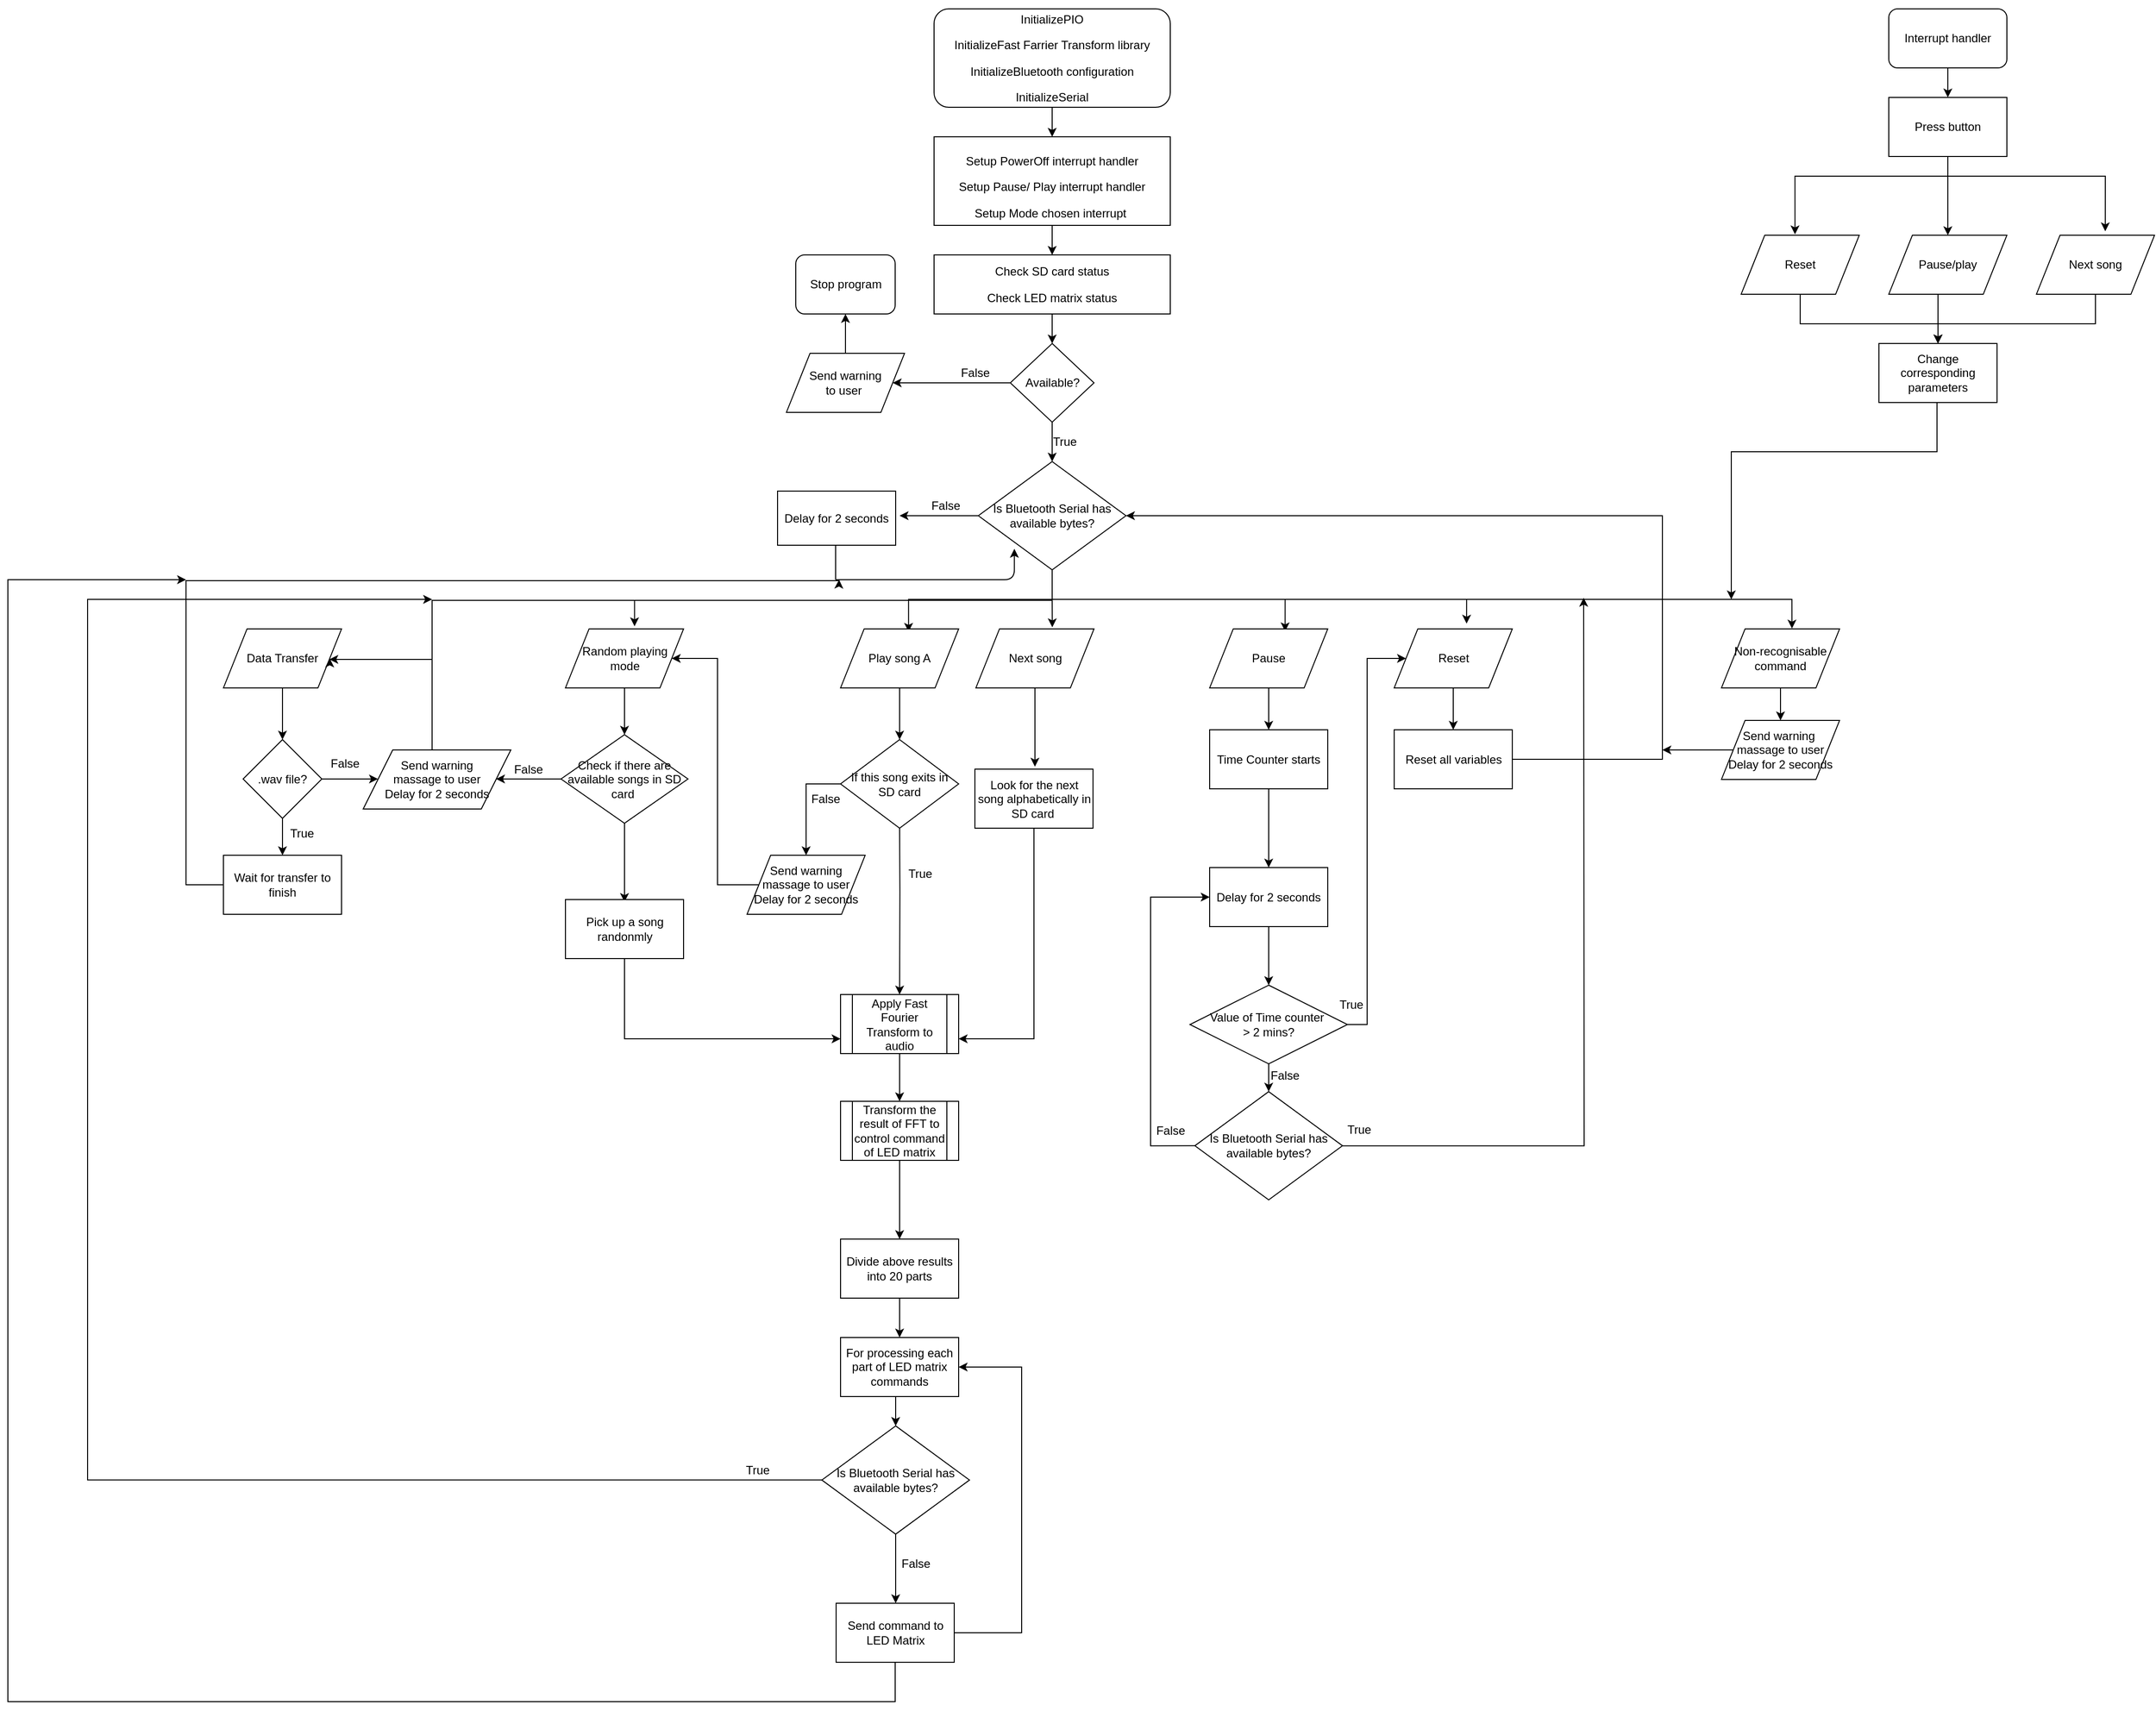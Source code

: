 <mxfile version="10.5.9" type="github"><diagram id="qgmTNaawf4WIQc5Epsuj" name="Page-1"><mxGraphModel dx="2335" dy="868" grid="1" gridSize="10" guides="1" tooltips="1" connect="1" arrows="1" fold="1" page="1" pageScale="1" pageWidth="827" pageHeight="1169" math="0" shadow="0"><root><mxCell id="0"/><mxCell id="1" parent="0"/><mxCell id="iTYSfTyhCpL4P_pHlrUB-6" value="" style="edgeStyle=orthogonalEdgeStyle;rounded=0;orthogonalLoop=1;jettySize=auto;html=1;" parent="1" source="iTYSfTyhCpL4P_pHlrUB-1" target="iTYSfTyhCpL4P_pHlrUB-4" edge="1"><mxGeometry relative="1" as="geometry"/></mxCell><mxCell id="iTYSfTyhCpL4P_pHlrUB-1" value="&lt;p&gt;&lt;span lang=&quot;EN-AU&quot;&gt;InitializePIO&lt;/span&gt;&lt;/p&gt;&lt;p&gt;&lt;span lang=&quot;EN-AU&quot;&gt;InitializeFast Farrier Transform library&lt;/span&gt;&lt;/p&gt;&lt;p&gt;&lt;span lang=&quot;EN-AU&quot;&gt;InitializeBluetooth configuration&lt;/span&gt;&lt;/p&gt;&lt;p&gt;&lt;span lang=&quot;EN-AU&quot;&gt;InitializeSerial&lt;/span&gt;&lt;/p&gt;" style="rounded=1;whiteSpace=wrap;html=1;" parent="1" vertex="1"><mxGeometry x="280" y="30" width="240" height="100" as="geometry"/></mxCell><mxCell id="iTYSfTyhCpL4P_pHlrUB-13" value="" style="edgeStyle=orthogonalEdgeStyle;rounded=0;orthogonalLoop=1;jettySize=auto;html=1;" parent="1" source="iTYSfTyhCpL4P_pHlrUB-4" target="iTYSfTyhCpL4P_pHlrUB-12" edge="1"><mxGeometry relative="1" as="geometry"/></mxCell><mxCell id="iTYSfTyhCpL4P_pHlrUB-4" value="&lt;p&gt;&lt;span lang=&quot;EN-AU&quot;&gt;Setup PowerOff interrupt handler&lt;/span&gt;&lt;/p&gt;&lt;p&gt;&lt;span lang=&quot;EN-AU&quot;&gt;Setup Pause/ Play interrupt handler&lt;/span&gt;&lt;/p&gt;&lt;span lang=&quot;EN-AU&quot;&gt;Setup Mode chosen interrupt&amp;nbsp;&lt;/span&gt;" style="rounded=0;whiteSpace=wrap;html=1;" parent="1" vertex="1"><mxGeometry x="280" y="160" width="240" height="90" as="geometry"/></mxCell><mxCell id="iTYSfTyhCpL4P_pHlrUB-18" value="" style="edgeStyle=orthogonalEdgeStyle;rounded=0;orthogonalLoop=1;jettySize=auto;html=1;" parent="1" source="iTYSfTyhCpL4P_pHlrUB-12" target="iTYSfTyhCpL4P_pHlrUB-14" edge="1"><mxGeometry relative="1" as="geometry"/></mxCell><mxCell id="iTYSfTyhCpL4P_pHlrUB-12" value="&lt;p&gt;&lt;span lang=&quot;EN-AU&quot;&gt;Check SD card status&lt;/span&gt;&lt;/p&gt;&lt;p&gt;&lt;span lang=&quot;EN-AU&quot;&gt;Check LED matrix status&lt;/span&gt;&lt;/p&gt;" style="rounded=0;whiteSpace=wrap;html=1;" parent="1" vertex="1"><mxGeometry x="280" y="280" width="240" height="60" as="geometry"/></mxCell><mxCell id="iTYSfTyhCpL4P_pHlrUB-16" value="" style="edgeStyle=orthogonalEdgeStyle;rounded=0;orthogonalLoop=1;jettySize=auto;html=1;entryX=1;entryY=0.5;entryDx=0;entryDy=0;" parent="1" source="iTYSfTyhCpL4P_pHlrUB-14" target="iTYSfTyhCpL4P_pHlrUB-19" edge="1"><mxGeometry relative="1" as="geometry"><mxPoint x="280" y="410" as="targetPoint"/></mxGeometry></mxCell><mxCell id="iTYSfTyhCpL4P_pHlrUB-24" value="" style="edgeStyle=orthogonalEdgeStyle;rounded=0;orthogonalLoop=1;jettySize=auto;html=1;entryX=0.5;entryY=0;entryDx=0;entryDy=0;" parent="1" source="iTYSfTyhCpL4P_pHlrUB-14" target="iTYSfTyhCpL4P_pHlrUB-27" edge="1"><mxGeometry relative="1" as="geometry"><mxPoint x="400" y="494" as="targetPoint"/></mxGeometry></mxCell><mxCell id="iTYSfTyhCpL4P_pHlrUB-14" value="Available?" style="rhombus;whiteSpace=wrap;html=1;" parent="1" vertex="1"><mxGeometry x="357.5" y="370" width="85" height="80" as="geometry"/></mxCell><mxCell id="iTYSfTyhCpL4P_pHlrUB-17" value="False" style="text;html=1;strokeColor=none;fillColor=none;align=center;verticalAlign=middle;whiteSpace=wrap;rounded=0;" parent="1" vertex="1"><mxGeometry x="301.5" y="390" width="40" height="20" as="geometry"/></mxCell><mxCell id="iTYSfTyhCpL4P_pHlrUB-21" value="" style="edgeStyle=orthogonalEdgeStyle;rounded=0;orthogonalLoop=1;jettySize=auto;html=1;" parent="1" source="iTYSfTyhCpL4P_pHlrUB-19" target="iTYSfTyhCpL4P_pHlrUB-22" edge="1"><mxGeometry relative="1" as="geometry"><mxPoint x="220.5" y="300" as="targetPoint"/></mxGeometry></mxCell><mxCell id="iTYSfTyhCpL4P_pHlrUB-19" value="Send warning &lt;br&gt;to user&amp;nbsp;" style="shape=parallelogram;perimeter=parallelogramPerimeter;whiteSpace=wrap;html=1;" parent="1" vertex="1"><mxGeometry x="130" y="380" width="120" height="60" as="geometry"/></mxCell><mxCell id="iTYSfTyhCpL4P_pHlrUB-22" value="Stop program" style="rounded=1;whiteSpace=wrap;html=1;" parent="1" vertex="1"><mxGeometry x="139.5" y="280" width="101" height="60" as="geometry"/></mxCell><mxCell id="iTYSfTyhCpL4P_pHlrUB-26" value="True" style="text;html=1;strokeColor=none;fillColor=none;align=center;verticalAlign=middle;whiteSpace=wrap;rounded=0;" parent="1" vertex="1"><mxGeometry x="393" y="460" width="40" height="20" as="geometry"/></mxCell><mxCell id="iTYSfTyhCpL4P_pHlrUB-29" value="" style="edgeStyle=orthogonalEdgeStyle;rounded=0;orthogonalLoop=1;jettySize=auto;html=1;" parent="1" source="iTYSfTyhCpL4P_pHlrUB-27" edge="1"><mxGeometry relative="1" as="geometry"><mxPoint x="245" y="545" as="targetPoint"/></mxGeometry></mxCell><mxCell id="kTcNUvRr3Ho-1YUgHkEY-3" style="edgeStyle=orthogonalEdgeStyle;rounded=0;orthogonalLoop=1;jettySize=auto;html=1;entryX=0.585;entryY=-0.044;entryDx=0;entryDy=0;entryPerimeter=0;" parent="1" source="iTYSfTyhCpL4P_pHlrUB-27" target="iTYSfTyhCpL4P_pHlrUB-45" edge="1"><mxGeometry relative="1" as="geometry"><Array as="points"><mxPoint x="400" y="631"/><mxPoint x="-25" y="631"/></Array></mxGeometry></mxCell><mxCell id="kTcNUvRr3Ho-1YUgHkEY-10" style="edgeStyle=orthogonalEdgeStyle;rounded=0;orthogonalLoop=1;jettySize=auto;html=1;entryX=0.647;entryY=-0.027;entryDx=0;entryDy=0;entryPerimeter=0;" parent="1" source="iTYSfTyhCpL4P_pHlrUB-27" target="iTYSfTyhCpL4P_pHlrUB-48" edge="1"><mxGeometry relative="1" as="geometry"/></mxCell><mxCell id="kTcNUvRr3Ho-1YUgHkEY-29" style="edgeStyle=orthogonalEdgeStyle;rounded=0;orthogonalLoop=1;jettySize=auto;html=1;" parent="1" source="iTYSfTyhCpL4P_pHlrUB-27" target="kTcNUvRr3Ho-1YUgHkEY-28" edge="1"><mxGeometry relative="1" as="geometry"><Array as="points"><mxPoint x="400" y="631"/><mxPoint x="-230" y="631"/><mxPoint x="-230" y="691"/></Array></mxGeometry></mxCell><mxCell id="kTcNUvRr3Ho-1YUgHkEY-93" style="edgeStyle=orthogonalEdgeStyle;rounded=0;orthogonalLoop=1;jettySize=auto;html=1;entryX=0.576;entryY=0.049;entryDx=0;entryDy=0;entryPerimeter=0;" parent="1" source="iTYSfTyhCpL4P_pHlrUB-27" target="iTYSfTyhCpL4P_pHlrUB-47" edge="1"><mxGeometry relative="1" as="geometry"><Array as="points"><mxPoint x="400" y="630"/><mxPoint x="254" y="630"/></Array></mxGeometry></mxCell><mxCell id="kTcNUvRr3Ho-1YUgHkEY-122" style="edgeStyle=orthogonalEdgeStyle;rounded=0;orthogonalLoop=1;jettySize=auto;html=1;entryX=0.613;entryY=-0.089;entryDx=0;entryDy=0;entryPerimeter=0;" parent="1" source="iTYSfTyhCpL4P_pHlrUB-27" target="iTYSfTyhCpL4P_pHlrUB-50" edge="1"><mxGeometry relative="1" as="geometry"><Array as="points"><mxPoint x="400" y="630"/><mxPoint x="821" y="630"/></Array></mxGeometry></mxCell><mxCell id="kTcNUvRr3Ho-1YUgHkEY-123" style="edgeStyle=orthogonalEdgeStyle;rounded=0;orthogonalLoop=1;jettySize=auto;html=1;entryX=0.639;entryY=0.041;entryDx=0;entryDy=0;entryPerimeter=0;" parent="1" source="iTYSfTyhCpL4P_pHlrUB-27" target="iTYSfTyhCpL4P_pHlrUB-49" edge="1"><mxGeometry relative="1" as="geometry"><Array as="points"><mxPoint x="400" y="630"/><mxPoint x="637" y="630"/></Array></mxGeometry></mxCell><mxCell id="kTcNUvRr3Ho-1YUgHkEY-155" style="edgeStyle=orthogonalEdgeStyle;rounded=0;orthogonalLoop=1;jettySize=auto;html=1;entryX=0.597;entryY=-0.006;entryDx=0;entryDy=0;entryPerimeter=0;" parent="1" source="iTYSfTyhCpL4P_pHlrUB-27" target="kTcNUvRr3Ho-1YUgHkEY-149" edge="1"><mxGeometry relative="1" as="geometry"><Array as="points"><mxPoint x="400" y="630"/><mxPoint x="1152" y="630"/></Array></mxGeometry></mxCell><mxCell id="iTYSfTyhCpL4P_pHlrUB-27" value="&lt;span&gt;Is Bluetooth Serial has available bytes?&lt;/span&gt;" style="rhombus;whiteSpace=wrap;html=1;" parent="1" vertex="1"><mxGeometry x="325" y="490" width="150" height="110" as="geometry"/></mxCell><mxCell id="iTYSfTyhCpL4P_pHlrUB-30" value="Delay for 2 seconds&lt;br&gt;" style="rounded=0;whiteSpace=wrap;html=1;" parent="1" vertex="1"><mxGeometry x="121" y="520" width="120" height="55" as="geometry"/></mxCell><mxCell id="iTYSfTyhCpL4P_pHlrUB-31" value="False" style="text;html=1;strokeColor=none;fillColor=none;align=center;verticalAlign=middle;whiteSpace=wrap;rounded=0;" parent="1" vertex="1"><mxGeometry x="271.5" y="525" width="40" height="20" as="geometry"/></mxCell><mxCell id="iTYSfTyhCpL4P_pHlrUB-41" value="" style="edgeStyle=segmentEdgeStyle;endArrow=classic;html=1;entryX=0.244;entryY=0.806;entryDx=0;entryDy=0;entryPerimeter=0;" parent="1" target="iTYSfTyhCpL4P_pHlrUB-27" edge="1"><mxGeometry width="50" height="50" relative="1" as="geometry"><mxPoint x="180" y="610" as="sourcePoint"/><mxPoint x="170" y="620" as="targetPoint"/><Array as="points"><mxPoint x="362" y="610"/></Array></mxGeometry></mxCell><mxCell id="iTYSfTyhCpL4P_pHlrUB-42" value="" style="endArrow=none;html=1;" parent="1" edge="1"><mxGeometry width="50" height="50" relative="1" as="geometry"><mxPoint x="180" y="610" as="sourcePoint"/><mxPoint x="180" y="575" as="targetPoint"/><Array as="points"/></mxGeometry></mxCell><mxCell id="kTcNUvRr3Ho-1YUgHkEY-44" value="" style="edgeStyle=orthogonalEdgeStyle;rounded=0;orthogonalLoop=1;jettySize=auto;html=1;" parent="1" source="iTYSfTyhCpL4P_pHlrUB-45" target="kTcNUvRr3Ho-1YUgHkEY-24" edge="1"><mxGeometry relative="1" as="geometry"/></mxCell><mxCell id="iTYSfTyhCpL4P_pHlrUB-45" value="Random playing&lt;br&gt;mode&lt;br&gt;" style="shape=parallelogram;perimeter=parallelogramPerimeter;whiteSpace=wrap;html=1;" parent="1" vertex="1"><mxGeometry x="-94.5" y="660" width="120" height="60" as="geometry"/></mxCell><mxCell id="kTcNUvRr3Ho-1YUgHkEY-62" value="" style="edgeStyle=orthogonalEdgeStyle;rounded=0;orthogonalLoop=1;jettySize=auto;html=1;" parent="1" source="iTYSfTyhCpL4P_pHlrUB-47" target="kTcNUvRr3Ho-1YUgHkEY-59" edge="1"><mxGeometry relative="1" as="geometry"/></mxCell><mxCell id="iTYSfTyhCpL4P_pHlrUB-47" value="Play song A" style="shape=parallelogram;perimeter=parallelogramPerimeter;whiteSpace=wrap;html=1;" parent="1" vertex="1"><mxGeometry x="185" y="660" width="120" height="60" as="geometry"/></mxCell><mxCell id="kTcNUvRr3Ho-1YUgHkEY-89" value="" style="edgeStyle=orthogonalEdgeStyle;rounded=0;orthogonalLoop=1;jettySize=auto;html=1;" parent="1" source="iTYSfTyhCpL4P_pHlrUB-48" edge="1"><mxGeometry relative="1" as="geometry"><mxPoint x="382.5" y="800" as="targetPoint"/></mxGeometry></mxCell><mxCell id="iTYSfTyhCpL4P_pHlrUB-48" value="Next song" style="shape=parallelogram;perimeter=parallelogramPerimeter;whiteSpace=wrap;html=1;" parent="1" vertex="1"><mxGeometry x="322.5" y="660" width="120" height="60" as="geometry"/></mxCell><mxCell id="kTcNUvRr3Ho-1YUgHkEY-128" value="" style="edgeStyle=orthogonalEdgeStyle;rounded=0;orthogonalLoop=1;jettySize=auto;html=1;" parent="1" source="iTYSfTyhCpL4P_pHlrUB-49" target="kTcNUvRr3Ho-1YUgHkEY-127" edge="1"><mxGeometry relative="1" as="geometry"/></mxCell><mxCell id="iTYSfTyhCpL4P_pHlrUB-49" value="Pause" style="shape=parallelogram;perimeter=parallelogramPerimeter;whiteSpace=wrap;html=1;" parent="1" vertex="1"><mxGeometry x="560" y="660" width="120" height="60" as="geometry"/></mxCell><mxCell id="kTcNUvRr3Ho-1YUgHkEY-147" value="" style="edgeStyle=orthogonalEdgeStyle;rounded=0;orthogonalLoop=1;jettySize=auto;html=1;" parent="1" source="iTYSfTyhCpL4P_pHlrUB-50" target="kTcNUvRr3Ho-1YUgHkEY-146" edge="1"><mxGeometry relative="1" as="geometry"/></mxCell><mxCell id="iTYSfTyhCpL4P_pHlrUB-50" value="&lt;span&gt;Reset&lt;/span&gt;" style="shape=parallelogram;perimeter=parallelogramPerimeter;whiteSpace=wrap;html=1;" parent="1" vertex="1"><mxGeometry x="747.5" y="660" width="120" height="60" as="geometry"/></mxCell><mxCell id="kTcNUvRr3Ho-1YUgHkEY-38" value="" style="edgeStyle=orthogonalEdgeStyle;rounded=0;orthogonalLoop=1;jettySize=auto;html=1;" parent="1" source="kTcNUvRr3Ho-1YUgHkEY-24" edge="1"><mxGeometry relative="1" as="geometry"><mxPoint x="-165" y="812.5" as="targetPoint"/></mxGeometry></mxCell><mxCell id="kTcNUvRr3Ho-1YUgHkEY-84" value="" style="edgeStyle=orthogonalEdgeStyle;rounded=0;orthogonalLoop=1;jettySize=auto;html=1;" parent="1" source="kTcNUvRr3Ho-1YUgHkEY-24" edge="1"><mxGeometry relative="1" as="geometry"><mxPoint x="-34.5" y="937.5" as="targetPoint"/></mxGeometry></mxCell><mxCell id="kTcNUvRr3Ho-1YUgHkEY-24" value="&lt;span&gt;Check if there are available songs in SD card&amp;nbsp;&lt;/span&gt;" style="rhombus;whiteSpace=wrap;html=1;" parent="1" vertex="1"><mxGeometry x="-99" y="767.5" width="129" height="90" as="geometry"/></mxCell><mxCell id="kTcNUvRr3Ho-1YUgHkEY-27" value="False" style="text;html=1;strokeColor=none;fillColor=none;align=center;verticalAlign=middle;whiteSpace=wrap;rounded=0;" parent="1" vertex="1"><mxGeometry x="-152" y="792.5" width="40" height="20" as="geometry"/></mxCell><mxCell id="kTcNUvRr3Ho-1YUgHkEY-45" value="" style="edgeStyle=orthogonalEdgeStyle;rounded=0;orthogonalLoop=1;jettySize=auto;html=1;" parent="1" source="kTcNUvRr3Ho-1YUgHkEY-28" target="kTcNUvRr3Ho-1YUgHkEY-43" edge="1"><mxGeometry relative="1" as="geometry"/></mxCell><mxCell id="kTcNUvRr3Ho-1YUgHkEY-28" value="Data Transfer" style="shape=parallelogram;perimeter=parallelogramPerimeter;whiteSpace=wrap;html=1;" parent="1" vertex="1"><mxGeometry x="-442" y="660" width="120" height="60" as="geometry"/></mxCell><mxCell id="kTcNUvRr3Ho-1YUgHkEY-42" style="edgeStyle=orthogonalEdgeStyle;rounded=0;orthogonalLoop=1;jettySize=auto;html=1;entryX=1;entryY=0.5;entryDx=0;entryDy=0;" parent="1" target="kTcNUvRr3Ho-1YUgHkEY-28" edge="1"><mxGeometry relative="1" as="geometry"><mxPoint x="-230" y="782.5" as="sourcePoint"/><Array as="points"><mxPoint x="-230" y="691"/></Array></mxGeometry></mxCell><mxCell id="kTcNUvRr3Ho-1YUgHkEY-47" value="" style="edgeStyle=orthogonalEdgeStyle;rounded=0;orthogonalLoop=1;jettySize=auto;html=1;" parent="1" source="kTcNUvRr3Ho-1YUgHkEY-43" edge="1"><mxGeometry relative="1" as="geometry"><mxPoint x="-285" y="812.5" as="targetPoint"/></mxGeometry></mxCell><mxCell id="kTcNUvRr3Ho-1YUgHkEY-53" value="" style="edgeStyle=orthogonalEdgeStyle;rounded=0;orthogonalLoop=1;jettySize=auto;html=1;" parent="1" source="kTcNUvRr3Ho-1YUgHkEY-43" target="kTcNUvRr3Ho-1YUgHkEY-52" edge="1"><mxGeometry relative="1" as="geometry"/></mxCell><mxCell id="kTcNUvRr3Ho-1YUgHkEY-43" value=".wav file?" style="rhombus;whiteSpace=wrap;html=1;" parent="1" vertex="1"><mxGeometry x="-422" y="772.5" width="80" height="80" as="geometry"/></mxCell><mxCell id="kTcNUvRr3Ho-1YUgHkEY-46" value="True" style="text;html=1;strokeColor=none;fillColor=none;align=center;verticalAlign=middle;whiteSpace=wrap;rounded=0;" parent="1" vertex="1"><mxGeometry x="-382" y="857.5" width="40" height="20" as="geometry"/></mxCell><mxCell id="kTcNUvRr3Ho-1YUgHkEY-49" value="False" style="text;html=1;" parent="1" vertex="1"><mxGeometry x="-335" y="782.5" width="50" height="30" as="geometry"/></mxCell><mxCell id="kTcNUvRr3Ho-1YUgHkEY-95" style="edgeStyle=orthogonalEdgeStyle;rounded=0;orthogonalLoop=1;jettySize=auto;html=1;" parent="1" source="kTcNUvRr3Ho-1YUgHkEY-52" edge="1"><mxGeometry relative="1" as="geometry"><mxPoint x="183.529" y="610" as="targetPoint"/><Array as="points"><mxPoint x="-480" y="920"/><mxPoint x="-480" y="611"/></Array></mxGeometry></mxCell><mxCell id="kTcNUvRr3Ho-1YUgHkEY-52" value="Wait for transfer to finish" style="rounded=0;whiteSpace=wrap;html=1;" parent="1" vertex="1"><mxGeometry x="-442" y="890" width="120" height="60" as="geometry"/></mxCell><mxCell id="kTcNUvRr3Ho-1YUgHkEY-78" style="edgeStyle=orthogonalEdgeStyle;rounded=0;orthogonalLoop=1;jettySize=auto;html=1;exitX=0;exitY=0.5;exitDx=0;exitDy=0;entryX=0.5;entryY=0;entryDx=0;entryDy=0;" parent="1" source="kTcNUvRr3Ho-1YUgHkEY-59" target="kTcNUvRr3Ho-1YUgHkEY-102" edge="1"><mxGeometry relative="1" as="geometry"><mxPoint x="152.286" y="881.714" as="targetPoint"/></mxGeometry></mxCell><mxCell id="kTcNUvRr3Ho-1YUgHkEY-81" value="" style="edgeStyle=orthogonalEdgeStyle;rounded=0;orthogonalLoop=1;jettySize=auto;html=1;entryX=0.5;entryY=0;entryDx=0;entryDy=0;" parent="1" target="kTcNUvRr3Ho-1YUgHkEY-73" edge="1"><mxGeometry relative="1" as="geometry"><mxPoint x="244.824" y="822.368" as="sourcePoint"/><mxPoint x="245" y="902.5" as="targetPoint"/></mxGeometry></mxCell><mxCell id="kTcNUvRr3Ho-1YUgHkEY-59" value="If this song exits in SD card" style="rhombus;whiteSpace=wrap;html=1;" parent="1" vertex="1"><mxGeometry x="185" y="772.5" width="120" height="90" as="geometry"/></mxCell><mxCell id="kTcNUvRr3Ho-1YUgHkEY-72" style="edgeStyle=orthogonalEdgeStyle;rounded=0;orthogonalLoop=1;jettySize=auto;html=1;entryX=1;entryY=0.5;entryDx=0;entryDy=0;exitX=0;exitY=0.5;exitDx=0;exitDy=0;" parent="1" source="kTcNUvRr3Ho-1YUgHkEY-102" target="iTYSfTyhCpL4P_pHlrUB-45" edge="1"><mxGeometry relative="1" as="geometry"><mxPoint x="90" y="920" as="sourcePoint"/><Array as="points"><mxPoint x="60" y="920"/><mxPoint x="60" y="690"/></Array></mxGeometry></mxCell><mxCell id="kTcNUvRr3Ho-1YUgHkEY-67" value="False" style="text;html=1;strokeColor=none;fillColor=none;align=center;verticalAlign=middle;whiteSpace=wrap;rounded=0;" parent="1" vertex="1"><mxGeometry x="150" y="822.5" width="40" height="20" as="geometry"/></mxCell><mxCell id="kTcNUvRr3Ho-1YUgHkEY-96" value="" style="edgeStyle=orthogonalEdgeStyle;rounded=0;orthogonalLoop=1;jettySize=auto;html=1;" parent="1" source="kTcNUvRr3Ho-1YUgHkEY-73" target="kTcNUvRr3Ho-1YUgHkEY-92" edge="1"><mxGeometry relative="1" as="geometry"/></mxCell><mxCell id="kTcNUvRr3Ho-1YUgHkEY-73" value="Apply Fast Fourier Transform to audio" style="shape=process;whiteSpace=wrap;html=1;backgroundOutline=1;" parent="1" vertex="1"><mxGeometry x="185" y="1031.5" width="120" height="60" as="geometry"/></mxCell><mxCell id="kTcNUvRr3Ho-1YUgHkEY-79" value="True" style="text;html=1;resizable=0;points=[];autosize=1;align=left;verticalAlign=top;spacingTop=-4;" parent="1" vertex="1"><mxGeometry x="251.5" y="898.5" width="40" height="20" as="geometry"/></mxCell><mxCell id="kTcNUvRr3Ho-1YUgHkEY-86" style="edgeStyle=orthogonalEdgeStyle;rounded=0;orthogonalLoop=1;jettySize=auto;html=1;entryX=0;entryY=0.75;entryDx=0;entryDy=0;" parent="1" source="kTcNUvRr3Ho-1YUgHkEY-82" target="kTcNUvRr3Ho-1YUgHkEY-73" edge="1"><mxGeometry relative="1" as="geometry"><Array as="points"><mxPoint x="-34" y="1076"/></Array></mxGeometry></mxCell><mxCell id="kTcNUvRr3Ho-1YUgHkEY-82" value="Pick up a song randonmly" style="rounded=0;whiteSpace=wrap;html=1;" parent="1" vertex="1"><mxGeometry x="-94.5" y="935" width="120" height="60" as="geometry"/></mxCell><mxCell id="kTcNUvRr3Ho-1YUgHkEY-91" style="edgeStyle=orthogonalEdgeStyle;rounded=0;orthogonalLoop=1;jettySize=auto;html=1;entryX=1;entryY=0.75;entryDx=0;entryDy=0;" parent="1" source="kTcNUvRr3Ho-1YUgHkEY-87" target="kTcNUvRr3Ho-1YUgHkEY-73" edge="1"><mxGeometry relative="1" as="geometry"><Array as="points"><mxPoint x="382" y="1076"/></Array></mxGeometry></mxCell><mxCell id="kTcNUvRr3Ho-1YUgHkEY-87" value="Look for the next song alphabetically in SD card&amp;nbsp;" style="rounded=0;whiteSpace=wrap;html=1;" parent="1" vertex="1"><mxGeometry x="321.5" y="802.5" width="120" height="60" as="geometry"/></mxCell><mxCell id="kTcNUvRr3Ho-1YUgHkEY-100" value="" style="edgeStyle=orthogonalEdgeStyle;rounded=0;orthogonalLoop=1;jettySize=auto;html=1;" parent="1" source="kTcNUvRr3Ho-1YUgHkEY-92" edge="1"><mxGeometry relative="1" as="geometry"><mxPoint x="245" y="1280" as="targetPoint"/></mxGeometry></mxCell><mxCell id="kTcNUvRr3Ho-1YUgHkEY-92" value="Transform the result of FFT to control command of LED matrix" style="shape=process;whiteSpace=wrap;html=1;backgroundOutline=1;" parent="1" vertex="1"><mxGeometry x="185" y="1140" width="120" height="60" as="geometry"/></mxCell><mxCell id="kTcNUvRr3Ho-1YUgHkEY-109" value="" style="edgeStyle=orthogonalEdgeStyle;rounded=0;orthogonalLoop=1;jettySize=auto;html=1;" parent="1" source="kTcNUvRr3Ho-1YUgHkEY-97" target="kTcNUvRr3Ho-1YUgHkEY-101" edge="1"><mxGeometry relative="1" as="geometry"/></mxCell><mxCell id="kTcNUvRr3Ho-1YUgHkEY-97" value="Divide above results into 20 parts" style="rounded=0;whiteSpace=wrap;html=1;" parent="1" vertex="1"><mxGeometry x="185" y="1280" width="120" height="60" as="geometry"/></mxCell><mxCell id="kTcNUvRr3Ho-1YUgHkEY-110" value="" style="edgeStyle=orthogonalEdgeStyle;rounded=0;orthogonalLoop=1;jettySize=auto;html=1;" parent="1" source="kTcNUvRr3Ho-1YUgHkEY-101" target="kTcNUvRr3Ho-1YUgHkEY-108" edge="1"><mxGeometry relative="1" as="geometry"><Array as="points"><mxPoint x="241" y="1450"/><mxPoint x="241" y="1450"/></Array></mxGeometry></mxCell><mxCell id="kTcNUvRr3Ho-1YUgHkEY-101" value="For processing each part of LED matrix commands" style="rounded=0;whiteSpace=wrap;html=1;" parent="1" vertex="1"><mxGeometry x="185" y="1380" width="120" height="60" as="geometry"/></mxCell><mxCell id="kTcNUvRr3Ho-1YUgHkEY-102" value="&lt;span&gt;Send warning massage to user&lt;/span&gt;&lt;br&gt;&lt;span&gt;Delay for 2 seconds&lt;/span&gt;" style="shape=parallelogram;perimeter=parallelogramPerimeter;whiteSpace=wrap;html=1;" parent="1" vertex="1"><mxGeometry x="90" y="890" width="120" height="60" as="geometry"/></mxCell><mxCell id="kTcNUvRr3Ho-1YUgHkEY-107" value="&lt;span&gt;Send warning &lt;br&gt;massage to user&lt;/span&gt;&lt;br&gt;&lt;span&gt;Delay for 2 seconds&lt;/span&gt;" style="shape=parallelogram;perimeter=parallelogramPerimeter;whiteSpace=wrap;html=1;" parent="1" vertex="1"><mxGeometry x="-300" y="783" width="150" height="60" as="geometry"/></mxCell><mxCell id="kTcNUvRr3Ho-1YUgHkEY-115" style="edgeStyle=orthogonalEdgeStyle;rounded=0;orthogonalLoop=1;jettySize=auto;html=1;" parent="1" source="kTcNUvRr3Ho-1YUgHkEY-108" edge="1"><mxGeometry relative="1" as="geometry"><mxPoint x="-230" y="630" as="targetPoint"/><Array as="points"><mxPoint x="-580" y="1525"/><mxPoint x="-580" y="630"/></Array></mxGeometry></mxCell><mxCell id="kTcNUvRr3Ho-1YUgHkEY-117" value="" style="edgeStyle=orthogonalEdgeStyle;rounded=0;orthogonalLoop=1;jettySize=auto;html=1;" parent="1" source="kTcNUvRr3Ho-1YUgHkEY-108" target="kTcNUvRr3Ho-1YUgHkEY-116" edge="1"><mxGeometry relative="1" as="geometry"><Array as="points"><mxPoint x="241" y="1630"/><mxPoint x="241" y="1630"/></Array></mxGeometry></mxCell><mxCell id="kTcNUvRr3Ho-1YUgHkEY-108" value="&lt;span&gt;Is Bluetooth Serial has available bytes?&lt;/span&gt;" style="rhombus;whiteSpace=wrap;html=1;" parent="1" vertex="1"><mxGeometry x="166" y="1469.833" width="150" height="110" as="geometry"/></mxCell><mxCell id="kTcNUvRr3Ho-1YUgHkEY-111" value="True" style="text;html=1;strokeColor=none;fillColor=none;align=center;verticalAlign=middle;whiteSpace=wrap;rounded=0;" parent="1" vertex="1"><mxGeometry x="81" y="1505" width="40" height="20" as="geometry"/></mxCell><mxCell id="kTcNUvRr3Ho-1YUgHkEY-118" style="edgeStyle=orthogonalEdgeStyle;rounded=0;orthogonalLoop=1;jettySize=auto;html=1;entryX=1;entryY=0.5;entryDx=0;entryDy=0;" parent="1" source="kTcNUvRr3Ho-1YUgHkEY-116" target="kTcNUvRr3Ho-1YUgHkEY-101" edge="1"><mxGeometry relative="1" as="geometry"><Array as="points"><mxPoint x="369" y="1680"/><mxPoint x="369" y="1410"/></Array></mxGeometry></mxCell><mxCell id="kTcNUvRr3Ho-1YUgHkEY-120" style="edgeStyle=orthogonalEdgeStyle;rounded=0;orthogonalLoop=1;jettySize=auto;html=1;" parent="1" source="kTcNUvRr3Ho-1YUgHkEY-116" edge="1"><mxGeometry relative="1" as="geometry"><mxPoint x="-480" y="610" as="targetPoint"/><Array as="points"><mxPoint x="241" y="1750"/><mxPoint x="-661" y="1750"/><mxPoint x="-661" y="610"/></Array></mxGeometry></mxCell><mxCell id="kTcNUvRr3Ho-1YUgHkEY-116" value="Send command to LED Matrix" style="rounded=0;whiteSpace=wrap;html=1;" parent="1" vertex="1"><mxGeometry x="180.5" y="1650" width="120" height="60" as="geometry"/></mxCell><mxCell id="kTcNUvRr3Ho-1YUgHkEY-119" value="False" style="text;html=1;resizable=0;points=[];autosize=1;align=left;verticalAlign=top;spacingTop=-4;" parent="1" vertex="1"><mxGeometry x="245" y="1600" width="40" height="20" as="geometry"/></mxCell><mxCell id="kTcNUvRr3Ho-1YUgHkEY-130" value="" style="edgeStyle=orthogonalEdgeStyle;rounded=0;orthogonalLoop=1;jettySize=auto;html=1;" parent="1" source="kTcNUvRr3Ho-1YUgHkEY-127" target="kTcNUvRr3Ho-1YUgHkEY-129" edge="1"><mxGeometry relative="1" as="geometry"/></mxCell><mxCell id="kTcNUvRr3Ho-1YUgHkEY-127" value="Time Counter starts" style="rounded=0;whiteSpace=wrap;html=1;" parent="1" vertex="1"><mxGeometry x="560" y="762.5" width="120" height="60" as="geometry"/></mxCell><mxCell id="kTcNUvRr3Ho-1YUgHkEY-133" value="" style="edgeStyle=orthogonalEdgeStyle;rounded=0;orthogonalLoop=1;jettySize=auto;html=1;" parent="1" source="kTcNUvRr3Ho-1YUgHkEY-129" target="kTcNUvRr3Ho-1YUgHkEY-132" edge="1"><mxGeometry relative="1" as="geometry"/></mxCell><mxCell id="kTcNUvRr3Ho-1YUgHkEY-129" value="Delay for 2 seconds" style="rounded=0;whiteSpace=wrap;html=1;" parent="1" vertex="1"><mxGeometry x="560" y="902.5" width="120" height="60" as="geometry"/></mxCell><mxCell id="kTcNUvRr3Ho-1YUgHkEY-135" style="edgeStyle=orthogonalEdgeStyle;rounded=0;orthogonalLoop=1;jettySize=auto;html=1;entryX=0;entryY=0.5;entryDx=0;entryDy=0;" parent="1" source="kTcNUvRr3Ho-1YUgHkEY-132" target="iTYSfTyhCpL4P_pHlrUB-50" edge="1"><mxGeometry relative="1" as="geometry"><Array as="points"><mxPoint x="720" y="1062"/><mxPoint x="720" y="690"/></Array></mxGeometry></mxCell><mxCell id="kTcNUvRr3Ho-1YUgHkEY-136" style="edgeStyle=orthogonalEdgeStyle;rounded=0;orthogonalLoop=1;jettySize=auto;html=1;entryX=0;entryY=0.5;entryDx=0;entryDy=0;exitX=0;exitY=0.5;exitDx=0;exitDy=0;" parent="1" source="kTcNUvRr3Ho-1YUgHkEY-140" target="kTcNUvRr3Ho-1YUgHkEY-129" edge="1"><mxGeometry relative="1" as="geometry"><Array as="points"><mxPoint x="500" y="1186"/><mxPoint x="500" y="932"/></Array></mxGeometry></mxCell><mxCell id="kTcNUvRr3Ho-1YUgHkEY-138" value="False" style="text;html=1;resizable=0;points=[];align=center;verticalAlign=middle;labelBackgroundColor=#ffffff;" parent="kTcNUvRr3Ho-1YUgHkEY-136" vertex="1" connectable="0"><mxGeometry x="-0.786" y="10" relative="1" as="geometry"><mxPoint x="13.5" y="-25.5" as="offset"/></mxGeometry></mxCell><mxCell id="kTcNUvRr3Ho-1YUgHkEY-141" value="" style="edgeStyle=orthogonalEdgeStyle;rounded=0;orthogonalLoop=1;jettySize=auto;html=1;" parent="1" source="kTcNUvRr3Ho-1YUgHkEY-132" target="kTcNUvRr3Ho-1YUgHkEY-140" edge="1"><mxGeometry relative="1" as="geometry"/></mxCell><mxCell id="kTcNUvRr3Ho-1YUgHkEY-132" value="Value of Time counter&amp;nbsp;&lt;br&gt;&amp;gt; 2 mins?&lt;br&gt;" style="rhombus;whiteSpace=wrap;html=1;" parent="1" vertex="1"><mxGeometry x="540" y="1022" width="160" height="80" as="geometry"/></mxCell><mxCell id="kTcNUvRr3Ho-1YUgHkEY-137" value="True" style="text;html=1;resizable=0;points=[];autosize=1;align=left;verticalAlign=top;spacingTop=-4;" parent="1" vertex="1"><mxGeometry x="690" y="1031.5" width="40" height="20" as="geometry"/></mxCell><mxCell id="kTcNUvRr3Ho-1YUgHkEY-156" style="edgeStyle=orthogonalEdgeStyle;rounded=0;orthogonalLoop=1;jettySize=auto;html=1;" parent="1" source="kTcNUvRr3Ho-1YUgHkEY-140" edge="1"><mxGeometry relative="1" as="geometry"><mxPoint x="940" y="628.333" as="targetPoint"/></mxGeometry></mxCell><mxCell id="kTcNUvRr3Ho-1YUgHkEY-140" value="&lt;span&gt;Is Bluetooth Serial has available bytes?&lt;/span&gt;" style="rhombus;whiteSpace=wrap;html=1;" parent="1" vertex="1"><mxGeometry x="545" y="1130.167" width="150" height="110" as="geometry"/></mxCell><mxCell id="kTcNUvRr3Ho-1YUgHkEY-144" value="False" style="text;html=1;" parent="1" vertex="1"><mxGeometry x="620" y="1100" width="50" height="30" as="geometry"/></mxCell><mxCell id="kTcNUvRr3Ho-1YUgHkEY-145" value="True" style="text;html=1;" parent="1" vertex="1"><mxGeometry x="697.5" y="1155" width="50" height="30" as="geometry"/></mxCell><mxCell id="kTcNUvRr3Ho-1YUgHkEY-148" style="edgeStyle=orthogonalEdgeStyle;rounded=0;orthogonalLoop=1;jettySize=auto;html=1;entryX=1;entryY=0.5;entryDx=0;entryDy=0;" parent="1" source="kTcNUvRr3Ho-1YUgHkEY-146" target="iTYSfTyhCpL4P_pHlrUB-27" edge="1"><mxGeometry relative="1" as="geometry"><Array as="points"><mxPoint x="1020" y="792"/><mxPoint x="1020" y="545"/></Array></mxGeometry></mxCell><mxCell id="kTcNUvRr3Ho-1YUgHkEY-146" value="Reset all variables" style="rounded=0;whiteSpace=wrap;html=1;" parent="1" vertex="1"><mxGeometry x="747.5" y="762.5" width="120" height="60" as="geometry"/></mxCell><mxCell id="kTcNUvRr3Ho-1YUgHkEY-152" value="" style="edgeStyle=orthogonalEdgeStyle;rounded=0;orthogonalLoop=1;jettySize=auto;html=1;" parent="1" source="kTcNUvRr3Ho-1YUgHkEY-149" target="kTcNUvRr3Ho-1YUgHkEY-151" edge="1"><mxGeometry relative="1" as="geometry"/></mxCell><mxCell id="kTcNUvRr3Ho-1YUgHkEY-149" value="Non-recognisable&lt;br&gt;command&lt;br&gt;" style="shape=parallelogram;perimeter=parallelogramPerimeter;whiteSpace=wrap;html=1;" parent="1" vertex="1"><mxGeometry x="1080" y="660" width="120" height="60" as="geometry"/></mxCell><mxCell id="kTcNUvRr3Ho-1YUgHkEY-154" style="edgeStyle=orthogonalEdgeStyle;rounded=0;orthogonalLoop=1;jettySize=auto;html=1;" parent="1" source="kTcNUvRr3Ho-1YUgHkEY-151" edge="1"><mxGeometry relative="1" as="geometry"><mxPoint x="1020" y="783" as="targetPoint"/></mxGeometry></mxCell><mxCell id="kTcNUvRr3Ho-1YUgHkEY-151" value="&lt;span&gt;Send warning&amp;nbsp;&lt;br&gt;massage to user&lt;/span&gt;&lt;br&gt;&lt;span&gt;Delay for 2 seconds&lt;/span&gt;" style="shape=parallelogram;perimeter=parallelogramPerimeter;whiteSpace=wrap;html=1;" parent="1" vertex="1"><mxGeometry x="1080" y="753" width="120" height="60" as="geometry"/></mxCell><mxCell id="sxuY0YAN643vsMdeLauv-11" value="" style="edgeStyle=orthogonalEdgeStyle;rounded=0;orthogonalLoop=1;jettySize=auto;html=1;" edge="1" parent="1" source="sxuY0YAN643vsMdeLauv-2" target="sxuY0YAN643vsMdeLauv-4"><mxGeometry relative="1" as="geometry"/></mxCell><mxCell id="sxuY0YAN643vsMdeLauv-2" value="Interrupt handler" style="rounded=1;whiteSpace=wrap;html=1;" vertex="1" parent="1"><mxGeometry x="1250" y="30" width="120" height="60" as="geometry"/></mxCell><mxCell id="sxuY0YAN643vsMdeLauv-8" style="edgeStyle=orthogonalEdgeStyle;rounded=0;orthogonalLoop=1;jettySize=auto;html=1;entryX=0.5;entryY=0;entryDx=0;entryDy=0;" edge="1" parent="1" source="sxuY0YAN643vsMdeLauv-4" target="sxuY0YAN643vsMdeLauv-6"><mxGeometry relative="1" as="geometry"/></mxCell><mxCell id="sxuY0YAN643vsMdeLauv-9" style="edgeStyle=orthogonalEdgeStyle;rounded=0;orthogonalLoop=1;jettySize=auto;html=1;entryX=0.456;entryY=-0.015;entryDx=0;entryDy=0;entryPerimeter=0;" edge="1" parent="1" source="sxuY0YAN643vsMdeLauv-4" target="sxuY0YAN643vsMdeLauv-5"><mxGeometry relative="1" as="geometry"><Array as="points"><mxPoint x="1310" y="200"/><mxPoint x="1155" y="200"/></Array></mxGeometry></mxCell><mxCell id="sxuY0YAN643vsMdeLauv-10" style="edgeStyle=orthogonalEdgeStyle;rounded=0;orthogonalLoop=1;jettySize=auto;html=1;entryX=0.583;entryY=-0.066;entryDx=0;entryDy=0;entryPerimeter=0;" edge="1" parent="1" source="sxuY0YAN643vsMdeLauv-4" target="sxuY0YAN643vsMdeLauv-7"><mxGeometry relative="1" as="geometry"><Array as="points"><mxPoint x="1310" y="200"/><mxPoint x="1470" y="200"/></Array></mxGeometry></mxCell><mxCell id="sxuY0YAN643vsMdeLauv-4" value="Press button" style="rounded=0;whiteSpace=wrap;html=1;" vertex="1" parent="1"><mxGeometry x="1250" y="120" width="120" height="60" as="geometry"/></mxCell><mxCell id="sxuY0YAN643vsMdeLauv-18" style="edgeStyle=orthogonalEdgeStyle;rounded=0;orthogonalLoop=1;jettySize=auto;html=1;entryX=0.5;entryY=0;entryDx=0;entryDy=0;" edge="1" parent="1" source="sxuY0YAN643vsMdeLauv-5" target="sxuY0YAN643vsMdeLauv-12"><mxGeometry relative="1" as="geometry"><Array as="points"><mxPoint x="1160" y="350"/><mxPoint x="1300" y="350"/></Array></mxGeometry></mxCell><mxCell id="sxuY0YAN643vsMdeLauv-5" value="Reset" style="shape=parallelogram;perimeter=parallelogramPerimeter;whiteSpace=wrap;html=1;" vertex="1" parent="1"><mxGeometry x="1100" y="260" width="120" height="60" as="geometry"/></mxCell><mxCell id="sxuY0YAN643vsMdeLauv-21" style="edgeStyle=orthogonalEdgeStyle;rounded=0;orthogonalLoop=1;jettySize=auto;html=1;entryX=0.5;entryY=0;entryDx=0;entryDy=0;" edge="1" parent="1" source="sxuY0YAN643vsMdeLauv-6" target="sxuY0YAN643vsMdeLauv-12"><mxGeometry relative="1" as="geometry"><Array as="points"><mxPoint x="1300" y="340"/><mxPoint x="1300" y="340"/></Array></mxGeometry></mxCell><mxCell id="sxuY0YAN643vsMdeLauv-6" value="Pause/play" style="shape=parallelogram;perimeter=parallelogramPerimeter;whiteSpace=wrap;html=1;" vertex="1" parent="1"><mxGeometry x="1250" y="260" width="120" height="60" as="geometry"/></mxCell><mxCell id="sxuY0YAN643vsMdeLauv-20" style="edgeStyle=orthogonalEdgeStyle;rounded=0;orthogonalLoop=1;jettySize=auto;html=1;" edge="1" parent="1" source="sxuY0YAN643vsMdeLauv-7"><mxGeometry relative="1" as="geometry"><mxPoint x="1300" y="370" as="targetPoint"/><Array as="points"><mxPoint x="1460" y="350"/><mxPoint x="1300" y="350"/></Array></mxGeometry></mxCell><mxCell id="sxuY0YAN643vsMdeLauv-7" value="Next song" style="shape=parallelogram;perimeter=parallelogramPerimeter;whiteSpace=wrap;html=1;" vertex="1" parent="1"><mxGeometry x="1400" y="260" width="120" height="60" as="geometry"/></mxCell><mxCell id="sxuY0YAN643vsMdeLauv-24" style="edgeStyle=orthogonalEdgeStyle;rounded=0;orthogonalLoop=1;jettySize=auto;html=1;" edge="1" parent="1" source="sxuY0YAN643vsMdeLauv-12"><mxGeometry relative="1" as="geometry"><mxPoint x="1090" y="630" as="targetPoint"/><Array as="points"><mxPoint x="1299" y="480"/><mxPoint x="1090" y="480"/></Array></mxGeometry></mxCell><mxCell id="sxuY0YAN643vsMdeLauv-12" value="Change corresponding parameters&lt;br&gt;" style="rounded=0;whiteSpace=wrap;html=1;" vertex="1" parent="1"><mxGeometry x="1240" y="370" width="120" height="60" as="geometry"/></mxCell></root></mxGraphModel></diagram></mxfile>